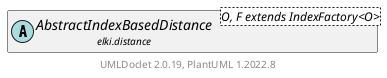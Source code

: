 @startuml
    remove .*\.(Instance|Par|Parameterizer|Factory)$
    set namespaceSeparator none
    hide empty fields
    hide empty methods

    abstract class "<size:14>AbstractIndexBasedDistance.Instance\n<size:10>elki.distance" as elki.distance.AbstractIndexBasedDistance.Instance<O, I extends Index, F extends Distance<? super O>> [[AbstractIndexBasedDistance.Instance.html]] {
        #relation: Relation<O>
        #index: I extends Index
        #parent: F extends Distance<? super O>
        +Instance(Relation<O>, I extends Index, F extends Distance<? super O>)
        +getRelation(): Relation<? extends O>
        +getIndex(): I extends Index
        +getDistance(): F extends Distance<? super O>
    }

    interface "<size:14>IndexBasedDistance.Instance\n<size:10>elki.distance" as elki.distance.IndexBasedDistance.Instance<O, I extends Index> [[IndexBasedDistance.Instance.html]] {
        {abstract} +getIndex(): I extends Index
    }
    abstract class "<size:14>AbstractIndexBasedDistance\n<size:10>elki.distance" as elki.distance.AbstractIndexBasedDistance<O, F extends IndexFactory<O>> [[AbstractIndexBasedDistance.html]]

    elki.distance.IndexBasedDistance.Instance <|.. elki.distance.AbstractIndexBasedDistance.Instance
    elki.distance.AbstractIndexBasedDistance +-- elki.distance.AbstractIndexBasedDistance.Instance

    center footer UMLDoclet 2.0.19, PlantUML 1.2022.8
@enduml
